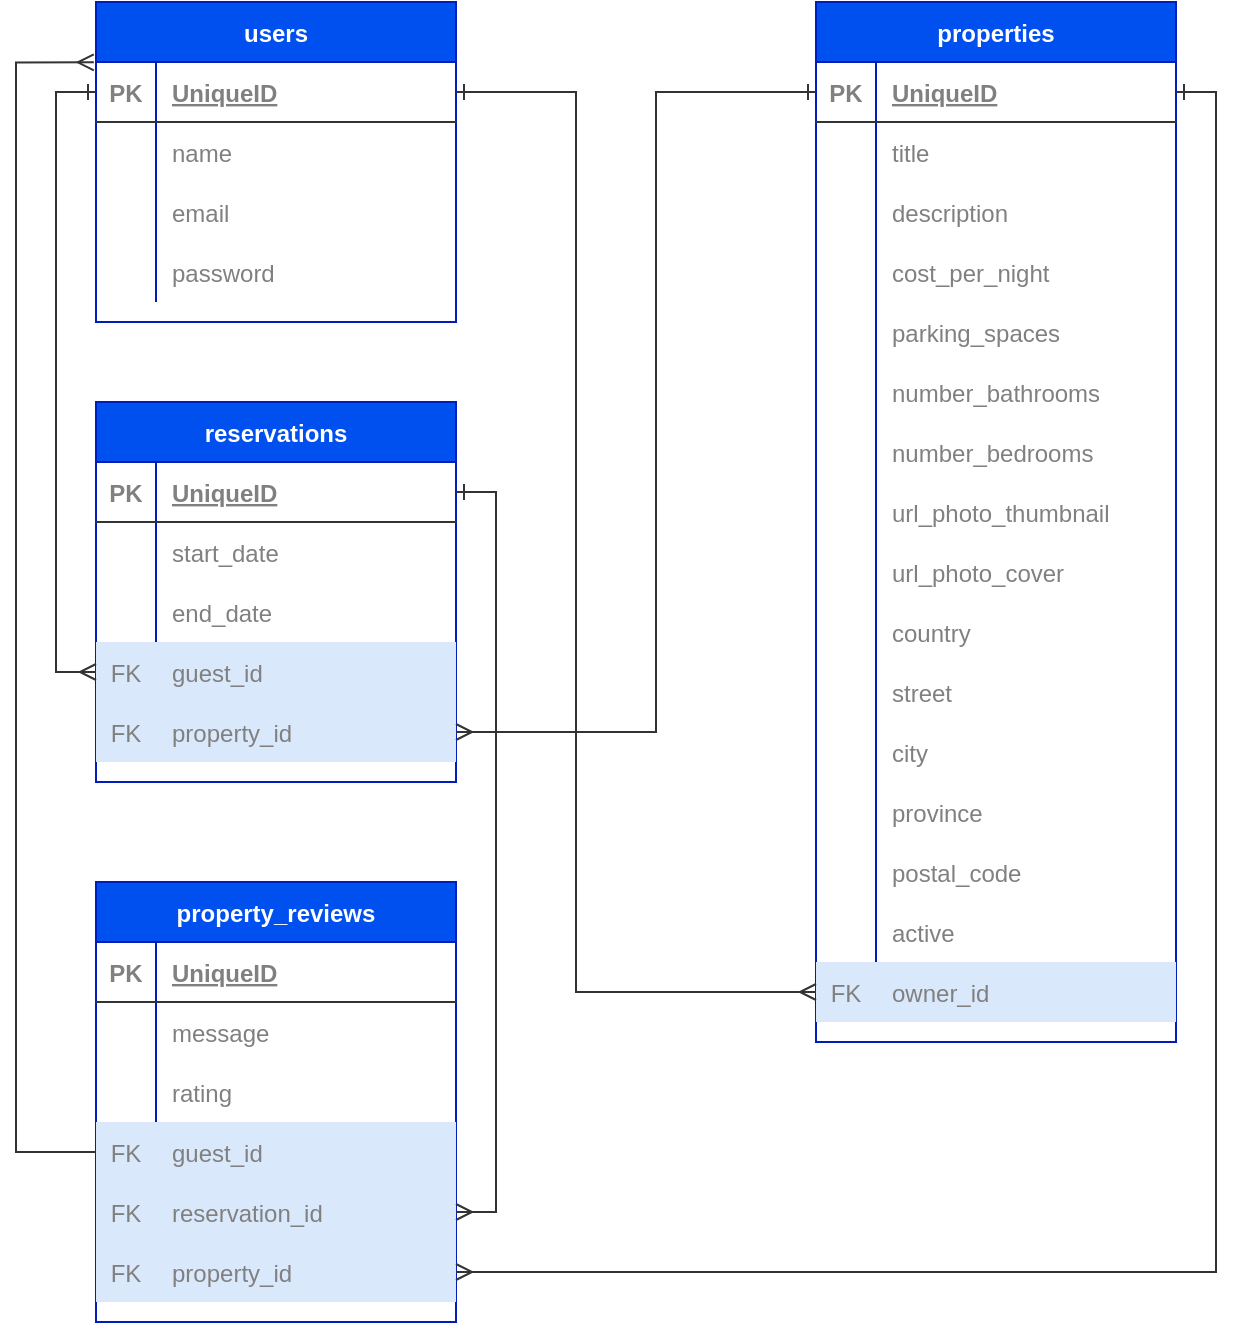 <mxfile>
    <diagram id="nbrQfm7dC-yfj2Xn2d0x" name="Page-1">
        <mxGraphModel dx="1195" dy="935" grid="1" gridSize="10" guides="1" tooltips="1" connect="1" arrows="1" fold="1" page="1" pageScale="1" pageWidth="1100" pageHeight="850" background="#ffffff" math="0" shadow="0">
            <root>
                <mxCell id="0"/>
                <mxCell id="1" parent="0"/>
                <mxCell id="oSxErFYRJr6aLVSzBhWf-1" value="users" style="shape=table;startSize=30;container=1;collapsible=1;childLayout=tableLayout;fixedRows=1;rowLines=0;fontStyle=1;align=center;resizeLast=1;fillColor=#0050ef;strokeColor=#001DBC;fontColor=#FFFFFF;" parent="1" vertex="1">
                    <mxGeometry x="80" y="40" width="180" height="160" as="geometry"/>
                </mxCell>
                <mxCell id="oSxErFYRJr6aLVSzBhWf-2" value="" style="shape=partialRectangle;collapsible=0;dropTarget=0;pointerEvents=0;fillColor=none;top=0;left=0;bottom=1;right=0;points=[[0,0.5],[1,0.5]];portConstraint=eastwest;strokeColor=#333333;fontColor=#808080;" parent="oSxErFYRJr6aLVSzBhWf-1" vertex="1">
                    <mxGeometry y="30" width="180" height="30" as="geometry"/>
                </mxCell>
                <mxCell id="oSxErFYRJr6aLVSzBhWf-3" value="PK" style="shape=partialRectangle;connectable=0;fillColor=none;top=0;left=0;bottom=0;right=0;fontStyle=1;overflow=hidden;strokeColor=#333333;fontColor=#808080;" parent="oSxErFYRJr6aLVSzBhWf-2" vertex="1">
                    <mxGeometry width="30" height="30" as="geometry">
                        <mxRectangle width="30" height="30" as="alternateBounds"/>
                    </mxGeometry>
                </mxCell>
                <mxCell id="oSxErFYRJr6aLVSzBhWf-4" value="UniqueID" style="shape=partialRectangle;connectable=0;fillColor=none;top=0;left=0;bottom=0;right=0;align=left;spacingLeft=6;fontStyle=5;overflow=hidden;strokeColor=#333333;fontColor=#808080;" parent="oSxErFYRJr6aLVSzBhWf-2" vertex="1">
                    <mxGeometry x="30" width="150" height="30" as="geometry">
                        <mxRectangle width="150" height="30" as="alternateBounds"/>
                    </mxGeometry>
                </mxCell>
                <mxCell id="oSxErFYRJr6aLVSzBhWf-5" value="" style="shape=partialRectangle;collapsible=0;dropTarget=0;pointerEvents=0;fillColor=none;top=0;left=0;bottom=0;right=0;points=[[0,0.5],[1,0.5]];portConstraint=eastwest;strokeColor=#333333;fontColor=#808080;" parent="oSxErFYRJr6aLVSzBhWf-1" vertex="1">
                    <mxGeometry y="60" width="180" height="30" as="geometry"/>
                </mxCell>
                <mxCell id="oSxErFYRJr6aLVSzBhWf-6" value="" style="shape=partialRectangle;connectable=0;fillColor=none;top=0;left=0;bottom=0;right=0;editable=1;overflow=hidden;strokeColor=#333333;fontColor=#808080;" parent="oSxErFYRJr6aLVSzBhWf-5" vertex="1">
                    <mxGeometry width="30" height="30" as="geometry">
                        <mxRectangle width="30" height="30" as="alternateBounds"/>
                    </mxGeometry>
                </mxCell>
                <mxCell id="oSxErFYRJr6aLVSzBhWf-7" value="name" style="shape=partialRectangle;connectable=0;fillColor=none;top=0;left=0;bottom=0;right=0;align=left;spacingLeft=6;overflow=hidden;strokeColor=#333333;fontColor=#808080;" parent="oSxErFYRJr6aLVSzBhWf-5" vertex="1">
                    <mxGeometry x="30" width="150" height="30" as="geometry">
                        <mxRectangle width="150" height="30" as="alternateBounds"/>
                    </mxGeometry>
                </mxCell>
                <mxCell id="oSxErFYRJr6aLVSzBhWf-8" value="" style="shape=partialRectangle;collapsible=0;dropTarget=0;pointerEvents=0;fillColor=none;top=0;left=0;bottom=0;right=0;points=[[0,0.5],[1,0.5]];portConstraint=eastwest;strokeColor=#333333;fontColor=#808080;" parent="oSxErFYRJr6aLVSzBhWf-1" vertex="1">
                    <mxGeometry y="90" width="180" height="30" as="geometry"/>
                </mxCell>
                <mxCell id="oSxErFYRJr6aLVSzBhWf-9" value="" style="shape=partialRectangle;connectable=0;fillColor=none;top=0;left=0;bottom=0;right=0;editable=1;overflow=hidden;strokeColor=#333333;fontColor=#808080;" parent="oSxErFYRJr6aLVSzBhWf-8" vertex="1">
                    <mxGeometry width="30" height="30" as="geometry">
                        <mxRectangle width="30" height="30" as="alternateBounds"/>
                    </mxGeometry>
                </mxCell>
                <mxCell id="oSxErFYRJr6aLVSzBhWf-10" value="email" style="shape=partialRectangle;connectable=0;fillColor=none;top=0;left=0;bottom=0;right=0;align=left;spacingLeft=6;overflow=hidden;strokeColor=#333333;fontColor=#808080;" parent="oSxErFYRJr6aLVSzBhWf-8" vertex="1">
                    <mxGeometry x="30" width="150" height="30" as="geometry">
                        <mxRectangle width="150" height="30" as="alternateBounds"/>
                    </mxGeometry>
                </mxCell>
                <mxCell id="oSxErFYRJr6aLVSzBhWf-11" value="" style="shape=partialRectangle;collapsible=0;dropTarget=0;pointerEvents=0;fillColor=none;top=0;left=0;bottom=0;right=0;points=[[0,0.5],[1,0.5]];portConstraint=eastwest;strokeColor=#333333;fontColor=#808080;" parent="oSxErFYRJr6aLVSzBhWf-1" vertex="1">
                    <mxGeometry y="120" width="180" height="30" as="geometry"/>
                </mxCell>
                <mxCell id="oSxErFYRJr6aLVSzBhWf-12" value="" style="shape=partialRectangle;connectable=0;fillColor=none;top=0;left=0;bottom=0;right=0;editable=1;overflow=hidden;strokeColor=#333333;fontColor=#808080;" parent="oSxErFYRJr6aLVSzBhWf-11" vertex="1">
                    <mxGeometry width="30" height="30" as="geometry">
                        <mxRectangle width="30" height="30" as="alternateBounds"/>
                    </mxGeometry>
                </mxCell>
                <mxCell id="oSxErFYRJr6aLVSzBhWf-13" value="password" style="shape=partialRectangle;connectable=0;fillColor=none;top=0;left=0;bottom=0;right=0;align=left;spacingLeft=6;overflow=hidden;strokeColor=#333333;fontColor=#808080;" parent="oSxErFYRJr6aLVSzBhWf-11" vertex="1">
                    <mxGeometry x="30" width="150" height="30" as="geometry">
                        <mxRectangle width="150" height="30" as="alternateBounds"/>
                    </mxGeometry>
                </mxCell>
                <mxCell id="oSxErFYRJr6aLVSzBhWf-14" value="properties" style="shape=table;startSize=30;container=1;collapsible=1;childLayout=tableLayout;fixedRows=1;rowLines=0;fontStyle=1;align=center;resizeLast=1;fillColor=#0050ef;strokeColor=#001DBC;fontColor=#FFFFFF;" parent="1" vertex="1">
                    <mxGeometry x="440" y="40" width="180" height="520" as="geometry"/>
                </mxCell>
                <mxCell id="oSxErFYRJr6aLVSzBhWf-15" value="" style="shape=partialRectangle;collapsible=0;dropTarget=0;pointerEvents=0;fillColor=none;top=0;left=0;bottom=1;right=0;points=[[0,0.5],[1,0.5]];portConstraint=eastwest;strokeColor=#333333;fontColor=#808080;" parent="oSxErFYRJr6aLVSzBhWf-14" vertex="1">
                    <mxGeometry y="30" width="180" height="30" as="geometry"/>
                </mxCell>
                <mxCell id="oSxErFYRJr6aLVSzBhWf-16" value="PK" style="shape=partialRectangle;connectable=0;fillColor=none;top=0;left=0;bottom=0;right=0;fontStyle=1;overflow=hidden;strokeColor=#333333;fontColor=#808080;" parent="oSxErFYRJr6aLVSzBhWf-15" vertex="1">
                    <mxGeometry width="30" height="30" as="geometry">
                        <mxRectangle width="30" height="30" as="alternateBounds"/>
                    </mxGeometry>
                </mxCell>
                <mxCell id="oSxErFYRJr6aLVSzBhWf-17" value="UniqueID" style="shape=partialRectangle;connectable=0;fillColor=none;top=0;left=0;bottom=0;right=0;align=left;spacingLeft=6;fontStyle=5;overflow=hidden;strokeColor=#333333;fontColor=#808080;" parent="oSxErFYRJr6aLVSzBhWf-15" vertex="1">
                    <mxGeometry x="30" width="150" height="30" as="geometry">
                        <mxRectangle width="150" height="30" as="alternateBounds"/>
                    </mxGeometry>
                </mxCell>
                <mxCell id="oSxErFYRJr6aLVSzBhWf-18" value="" style="shape=partialRectangle;collapsible=0;dropTarget=0;pointerEvents=0;fillColor=none;top=0;left=0;bottom=0;right=0;points=[[0,0.5],[1,0.5]];portConstraint=eastwest;strokeColor=#333333;fontColor=#808080;" parent="oSxErFYRJr6aLVSzBhWf-14" vertex="1">
                    <mxGeometry y="60" width="180" height="30" as="geometry"/>
                </mxCell>
                <mxCell id="oSxErFYRJr6aLVSzBhWf-19" value="" style="shape=partialRectangle;connectable=0;fillColor=none;top=0;left=0;bottom=0;right=0;editable=1;overflow=hidden;strokeColor=#333333;fontColor=#808080;" parent="oSxErFYRJr6aLVSzBhWf-18" vertex="1">
                    <mxGeometry width="30" height="30" as="geometry">
                        <mxRectangle width="30" height="30" as="alternateBounds"/>
                    </mxGeometry>
                </mxCell>
                <mxCell id="oSxErFYRJr6aLVSzBhWf-20" value="title" style="shape=partialRectangle;connectable=0;fillColor=none;top=0;left=0;bottom=0;right=0;align=left;spacingLeft=6;overflow=hidden;strokeColor=#333333;fontColor=#808080;" parent="oSxErFYRJr6aLVSzBhWf-18" vertex="1">
                    <mxGeometry x="30" width="150" height="30" as="geometry">
                        <mxRectangle width="150" height="30" as="alternateBounds"/>
                    </mxGeometry>
                </mxCell>
                <mxCell id="oSxErFYRJr6aLVSzBhWf-21" value="" style="shape=partialRectangle;collapsible=0;dropTarget=0;pointerEvents=0;fillColor=none;top=0;left=0;bottom=0;right=0;points=[[0,0.5],[1,0.5]];portConstraint=eastwest;strokeColor=#333333;fontColor=#808080;" parent="oSxErFYRJr6aLVSzBhWf-14" vertex="1">
                    <mxGeometry y="90" width="180" height="30" as="geometry"/>
                </mxCell>
                <mxCell id="oSxErFYRJr6aLVSzBhWf-22" value="" style="shape=partialRectangle;connectable=0;fillColor=none;top=0;left=0;bottom=0;right=0;editable=1;overflow=hidden;strokeColor=#333333;fontColor=#808080;" parent="oSxErFYRJr6aLVSzBhWf-21" vertex="1">
                    <mxGeometry width="30" height="30" as="geometry">
                        <mxRectangle width="30" height="30" as="alternateBounds"/>
                    </mxGeometry>
                </mxCell>
                <mxCell id="oSxErFYRJr6aLVSzBhWf-23" value="description" style="shape=partialRectangle;connectable=0;fillColor=none;top=0;left=0;bottom=0;right=0;align=left;spacingLeft=6;overflow=hidden;strokeColor=#333333;fontColor=#808080;" parent="oSxErFYRJr6aLVSzBhWf-21" vertex="1">
                    <mxGeometry x="30" width="150" height="30" as="geometry">
                        <mxRectangle width="150" height="30" as="alternateBounds"/>
                    </mxGeometry>
                </mxCell>
                <mxCell id="oSxErFYRJr6aLVSzBhWf-24" value="" style="shape=partialRectangle;collapsible=0;dropTarget=0;pointerEvents=0;fillColor=none;top=0;left=0;bottom=0;right=0;points=[[0,0.5],[1,0.5]];portConstraint=eastwest;strokeColor=#333333;fontColor=#808080;" parent="oSxErFYRJr6aLVSzBhWf-14" vertex="1">
                    <mxGeometry y="120" width="180" height="30" as="geometry"/>
                </mxCell>
                <mxCell id="oSxErFYRJr6aLVSzBhWf-25" value="" style="shape=partialRectangle;connectable=0;fillColor=none;top=0;left=0;bottom=0;right=0;editable=1;overflow=hidden;strokeColor=#333333;fontColor=#808080;" parent="oSxErFYRJr6aLVSzBhWf-24" vertex="1">
                    <mxGeometry width="30" height="30" as="geometry">
                        <mxRectangle width="30" height="30" as="alternateBounds"/>
                    </mxGeometry>
                </mxCell>
                <mxCell id="oSxErFYRJr6aLVSzBhWf-26" value="cost_per_night" style="shape=partialRectangle;connectable=0;fillColor=none;top=0;left=0;bottom=0;right=0;align=left;spacingLeft=6;overflow=hidden;strokeColor=#333333;fontColor=#808080;" parent="oSxErFYRJr6aLVSzBhWf-24" vertex="1">
                    <mxGeometry x="30" width="150" height="30" as="geometry">
                        <mxRectangle width="150" height="30" as="alternateBounds"/>
                    </mxGeometry>
                </mxCell>
                <mxCell id="oSxErFYRJr6aLVSzBhWf-60" style="shape=partialRectangle;collapsible=0;dropTarget=0;pointerEvents=0;fillColor=none;top=0;left=0;bottom=0;right=0;points=[[0,0.5],[1,0.5]];portConstraint=eastwest;strokeColor=#333333;fontColor=#808080;" parent="oSxErFYRJr6aLVSzBhWf-14" vertex="1">
                    <mxGeometry y="150" width="180" height="30" as="geometry"/>
                </mxCell>
                <mxCell id="oSxErFYRJr6aLVSzBhWf-61" style="shape=partialRectangle;connectable=0;fillColor=none;top=0;left=0;bottom=0;right=0;editable=1;overflow=hidden;strokeColor=#333333;fontColor=#808080;" parent="oSxErFYRJr6aLVSzBhWf-60" vertex="1">
                    <mxGeometry width="30" height="30" as="geometry">
                        <mxRectangle width="30" height="30" as="alternateBounds"/>
                    </mxGeometry>
                </mxCell>
                <mxCell id="oSxErFYRJr6aLVSzBhWf-62" value="parking_spaces" style="shape=partialRectangle;connectable=0;fillColor=none;top=0;left=0;bottom=0;right=0;align=left;spacingLeft=6;overflow=hidden;strokeColor=#333333;fontColor=#808080;" parent="oSxErFYRJr6aLVSzBhWf-60" vertex="1">
                    <mxGeometry x="30" width="150" height="30" as="geometry">
                        <mxRectangle width="150" height="30" as="alternateBounds"/>
                    </mxGeometry>
                </mxCell>
                <mxCell id="oSxErFYRJr6aLVSzBhWf-57" style="shape=partialRectangle;collapsible=0;dropTarget=0;pointerEvents=0;fillColor=none;top=0;left=0;bottom=0;right=0;points=[[0,0.5],[1,0.5]];portConstraint=eastwest;strokeColor=#333333;fontColor=#808080;" parent="oSxErFYRJr6aLVSzBhWf-14" vertex="1">
                    <mxGeometry y="180" width="180" height="30" as="geometry"/>
                </mxCell>
                <mxCell id="oSxErFYRJr6aLVSzBhWf-58" style="shape=partialRectangle;connectable=0;fillColor=none;top=0;left=0;bottom=0;right=0;editable=1;overflow=hidden;strokeColor=#333333;fontColor=#808080;" parent="oSxErFYRJr6aLVSzBhWf-57" vertex="1">
                    <mxGeometry width="30" height="30" as="geometry">
                        <mxRectangle width="30" height="30" as="alternateBounds"/>
                    </mxGeometry>
                </mxCell>
                <mxCell id="oSxErFYRJr6aLVSzBhWf-59" value="number_bathrooms" style="shape=partialRectangle;connectable=0;fillColor=none;top=0;left=0;bottom=0;right=0;align=left;spacingLeft=6;overflow=hidden;strokeColor=#333333;fontColor=#808080;" parent="oSxErFYRJr6aLVSzBhWf-57" vertex="1">
                    <mxGeometry x="30" width="150" height="30" as="geometry">
                        <mxRectangle width="150" height="30" as="alternateBounds"/>
                    </mxGeometry>
                </mxCell>
                <mxCell id="oSxErFYRJr6aLVSzBhWf-66" style="shape=partialRectangle;collapsible=0;dropTarget=0;pointerEvents=0;fillColor=none;top=0;left=0;bottom=0;right=0;points=[[0,0.5],[1,0.5]];portConstraint=eastwest;strokeColor=#333333;fontColor=#808080;" parent="oSxErFYRJr6aLVSzBhWf-14" vertex="1">
                    <mxGeometry y="210" width="180" height="30" as="geometry"/>
                </mxCell>
                <mxCell id="oSxErFYRJr6aLVSzBhWf-67" style="shape=partialRectangle;connectable=0;fillColor=none;top=0;left=0;bottom=0;right=0;editable=1;overflow=hidden;strokeColor=#333333;fontColor=#808080;" parent="oSxErFYRJr6aLVSzBhWf-66" vertex="1">
                    <mxGeometry width="30" height="30" as="geometry">
                        <mxRectangle width="30" height="30" as="alternateBounds"/>
                    </mxGeometry>
                </mxCell>
                <mxCell id="oSxErFYRJr6aLVSzBhWf-68" value="number_bedrooms" style="shape=partialRectangle;connectable=0;fillColor=none;top=0;left=0;bottom=0;right=0;align=left;spacingLeft=6;overflow=hidden;strokeColor=#333333;fontColor=#808080;" parent="oSxErFYRJr6aLVSzBhWf-66" vertex="1">
                    <mxGeometry x="30" width="150" height="30" as="geometry">
                        <mxRectangle width="150" height="30" as="alternateBounds"/>
                    </mxGeometry>
                </mxCell>
                <mxCell id="oSxErFYRJr6aLVSzBhWf-72" style="shape=partialRectangle;collapsible=0;dropTarget=0;pointerEvents=0;fillColor=none;top=0;left=0;bottom=0;right=0;points=[[0,0.5],[1,0.5]];portConstraint=eastwest;strokeColor=#333333;fontColor=#808080;" parent="oSxErFYRJr6aLVSzBhWf-14" vertex="1">
                    <mxGeometry y="240" width="180" height="30" as="geometry"/>
                </mxCell>
                <mxCell id="oSxErFYRJr6aLVSzBhWf-73" style="shape=partialRectangle;connectable=0;fillColor=none;top=0;left=0;bottom=0;right=0;editable=1;overflow=hidden;strokeColor=#333333;fontColor=#808080;" parent="oSxErFYRJr6aLVSzBhWf-72" vertex="1">
                    <mxGeometry width="30" height="30" as="geometry">
                        <mxRectangle width="30" height="30" as="alternateBounds"/>
                    </mxGeometry>
                </mxCell>
                <mxCell id="oSxErFYRJr6aLVSzBhWf-74" value="url_photo_thumbnail" style="shape=partialRectangle;connectable=0;fillColor=none;top=0;left=0;bottom=0;right=0;align=left;spacingLeft=6;overflow=hidden;strokeColor=#333333;fontColor=#808080;" parent="oSxErFYRJr6aLVSzBhWf-72" vertex="1">
                    <mxGeometry x="30" width="150" height="30" as="geometry">
                        <mxRectangle width="150" height="30" as="alternateBounds"/>
                    </mxGeometry>
                </mxCell>
                <mxCell id="oSxErFYRJr6aLVSzBhWf-75" style="shape=partialRectangle;collapsible=0;dropTarget=0;pointerEvents=0;fillColor=none;top=0;left=0;bottom=0;right=0;points=[[0,0.5],[1,0.5]];portConstraint=eastwest;strokeColor=#333333;fontColor=#808080;" parent="oSxErFYRJr6aLVSzBhWf-14" vertex="1">
                    <mxGeometry y="270" width="180" height="30" as="geometry"/>
                </mxCell>
                <mxCell id="oSxErFYRJr6aLVSzBhWf-76" style="shape=partialRectangle;connectable=0;fillColor=none;top=0;left=0;bottom=0;right=0;editable=1;overflow=hidden;strokeColor=#333333;fontColor=#808080;" parent="oSxErFYRJr6aLVSzBhWf-75" vertex="1">
                    <mxGeometry width="30" height="30" as="geometry">
                        <mxRectangle width="30" height="30" as="alternateBounds"/>
                    </mxGeometry>
                </mxCell>
                <mxCell id="oSxErFYRJr6aLVSzBhWf-77" value="url_photo_cover" style="shape=partialRectangle;connectable=0;fillColor=none;top=0;left=0;bottom=0;right=0;align=left;spacingLeft=6;overflow=hidden;strokeColor=#333333;fontColor=#808080;" parent="oSxErFYRJr6aLVSzBhWf-75" vertex="1">
                    <mxGeometry x="30" width="150" height="30" as="geometry">
                        <mxRectangle width="150" height="30" as="alternateBounds"/>
                    </mxGeometry>
                </mxCell>
                <mxCell id="oSxErFYRJr6aLVSzBhWf-96" style="shape=partialRectangle;collapsible=0;dropTarget=0;pointerEvents=0;fillColor=none;top=0;left=0;bottom=0;right=0;points=[[0,0.5],[1,0.5]];portConstraint=eastwest;strokeColor=#333333;fontColor=#808080;" parent="oSxErFYRJr6aLVSzBhWf-14" vertex="1">
                    <mxGeometry y="300" width="180" height="30" as="geometry"/>
                </mxCell>
                <mxCell id="oSxErFYRJr6aLVSzBhWf-97" style="shape=partialRectangle;connectable=0;fillColor=none;top=0;left=0;bottom=0;right=0;editable=1;overflow=hidden;strokeColor=#333333;fontColor=#808080;" parent="oSxErFYRJr6aLVSzBhWf-96" vertex="1">
                    <mxGeometry width="30" height="30" as="geometry">
                        <mxRectangle width="30" height="30" as="alternateBounds"/>
                    </mxGeometry>
                </mxCell>
                <mxCell id="oSxErFYRJr6aLVSzBhWf-98" value="country" style="shape=partialRectangle;connectable=0;fillColor=none;top=0;left=0;bottom=0;right=0;align=left;spacingLeft=6;overflow=hidden;strokeColor=#333333;fontColor=#808080;" parent="oSxErFYRJr6aLVSzBhWf-96" vertex="1">
                    <mxGeometry x="30" width="150" height="30" as="geometry">
                        <mxRectangle width="150" height="30" as="alternateBounds"/>
                    </mxGeometry>
                </mxCell>
                <mxCell id="oSxErFYRJr6aLVSzBhWf-93" style="shape=partialRectangle;collapsible=0;dropTarget=0;pointerEvents=0;fillColor=none;top=0;left=0;bottom=0;right=0;points=[[0,0.5],[1,0.5]];portConstraint=eastwest;strokeColor=#333333;fontColor=#808080;" parent="oSxErFYRJr6aLVSzBhWf-14" vertex="1">
                    <mxGeometry y="330" width="180" height="30" as="geometry"/>
                </mxCell>
                <mxCell id="oSxErFYRJr6aLVSzBhWf-94" style="shape=partialRectangle;connectable=0;fillColor=none;top=0;left=0;bottom=0;right=0;editable=1;overflow=hidden;strokeColor=#333333;fontColor=#808080;" parent="oSxErFYRJr6aLVSzBhWf-93" vertex="1">
                    <mxGeometry width="30" height="30" as="geometry">
                        <mxRectangle width="30" height="30" as="alternateBounds"/>
                    </mxGeometry>
                </mxCell>
                <mxCell id="oSxErFYRJr6aLVSzBhWf-95" value="street" style="shape=partialRectangle;connectable=0;fillColor=none;top=0;left=0;bottom=0;right=0;align=left;spacingLeft=6;overflow=hidden;strokeColor=#333333;fontColor=#808080;" parent="oSxErFYRJr6aLVSzBhWf-93" vertex="1">
                    <mxGeometry x="30" width="150" height="30" as="geometry">
                        <mxRectangle width="150" height="30" as="alternateBounds"/>
                    </mxGeometry>
                </mxCell>
                <mxCell id="oSxErFYRJr6aLVSzBhWf-90" style="shape=partialRectangle;collapsible=0;dropTarget=0;pointerEvents=0;fillColor=none;top=0;left=0;bottom=0;right=0;points=[[0,0.5],[1,0.5]];portConstraint=eastwest;strokeColor=#333333;fontColor=#808080;" parent="oSxErFYRJr6aLVSzBhWf-14" vertex="1">
                    <mxGeometry y="360" width="180" height="30" as="geometry"/>
                </mxCell>
                <mxCell id="oSxErFYRJr6aLVSzBhWf-91" style="shape=partialRectangle;connectable=0;fillColor=none;top=0;left=0;bottom=0;right=0;editable=1;overflow=hidden;strokeColor=#333333;fontColor=#808080;" parent="oSxErFYRJr6aLVSzBhWf-90" vertex="1">
                    <mxGeometry width="30" height="30" as="geometry">
                        <mxRectangle width="30" height="30" as="alternateBounds"/>
                    </mxGeometry>
                </mxCell>
                <mxCell id="oSxErFYRJr6aLVSzBhWf-92" value="city" style="shape=partialRectangle;connectable=0;fillColor=none;top=0;left=0;bottom=0;right=0;align=left;spacingLeft=6;overflow=hidden;strokeColor=#333333;fontColor=#808080;" parent="oSxErFYRJr6aLVSzBhWf-90" vertex="1">
                    <mxGeometry x="30" width="150" height="30" as="geometry">
                        <mxRectangle width="150" height="30" as="alternateBounds"/>
                    </mxGeometry>
                </mxCell>
                <mxCell id="oSxErFYRJr6aLVSzBhWf-112" style="shape=partialRectangle;collapsible=0;dropTarget=0;pointerEvents=0;fillColor=none;top=0;left=0;bottom=0;right=0;points=[[0,0.5],[1,0.5]];portConstraint=eastwest;strokeColor=#333333;fontColor=#808080;" parent="oSxErFYRJr6aLVSzBhWf-14" vertex="1">
                    <mxGeometry y="390" width="180" height="30" as="geometry"/>
                </mxCell>
                <mxCell id="oSxErFYRJr6aLVSzBhWf-113" style="shape=partialRectangle;connectable=0;fillColor=none;top=0;left=0;bottom=0;right=0;editable=1;overflow=hidden;strokeColor=#333333;fontColor=#808080;" parent="oSxErFYRJr6aLVSzBhWf-112" vertex="1">
                    <mxGeometry width="30" height="30" as="geometry">
                        <mxRectangle width="30" height="30" as="alternateBounds"/>
                    </mxGeometry>
                </mxCell>
                <mxCell id="oSxErFYRJr6aLVSzBhWf-114" value="province" style="shape=partialRectangle;connectable=0;fillColor=none;top=0;left=0;bottom=0;right=0;align=left;spacingLeft=6;overflow=hidden;strokeColor=#333333;fontColor=#808080;" parent="oSxErFYRJr6aLVSzBhWf-112" vertex="1">
                    <mxGeometry x="30" width="150" height="30" as="geometry">
                        <mxRectangle width="150" height="30" as="alternateBounds"/>
                    </mxGeometry>
                </mxCell>
                <mxCell id="oSxErFYRJr6aLVSzBhWf-87" style="shape=partialRectangle;collapsible=0;dropTarget=0;pointerEvents=0;fillColor=none;top=0;left=0;bottom=0;right=0;points=[[0,0.5],[1,0.5]];portConstraint=eastwest;strokeColor=#333333;fontColor=#808080;" parent="oSxErFYRJr6aLVSzBhWf-14" vertex="1">
                    <mxGeometry y="420" width="180" height="30" as="geometry"/>
                </mxCell>
                <mxCell id="oSxErFYRJr6aLVSzBhWf-88" style="shape=partialRectangle;connectable=0;fillColor=none;top=0;left=0;bottom=0;right=0;editable=1;overflow=hidden;strokeColor=#333333;fontColor=#808080;" parent="oSxErFYRJr6aLVSzBhWf-87" vertex="1">
                    <mxGeometry width="30" height="30" as="geometry">
                        <mxRectangle width="30" height="30" as="alternateBounds"/>
                    </mxGeometry>
                </mxCell>
                <mxCell id="oSxErFYRJr6aLVSzBhWf-89" value="postal_code" style="shape=partialRectangle;connectable=0;fillColor=none;top=0;left=0;bottom=0;right=0;align=left;spacingLeft=6;overflow=hidden;strokeColor=#333333;fontColor=#808080;" parent="oSxErFYRJr6aLVSzBhWf-87" vertex="1">
                    <mxGeometry x="30" width="150" height="30" as="geometry">
                        <mxRectangle width="150" height="30" as="alternateBounds"/>
                    </mxGeometry>
                </mxCell>
                <mxCell id="oSxErFYRJr6aLVSzBhWf-84" style="shape=partialRectangle;collapsible=0;dropTarget=0;pointerEvents=0;fillColor=none;top=0;left=0;bottom=0;right=0;points=[[0,0.5],[1,0.5]];portConstraint=eastwest;strokeColor=#333333;fontColor=#808080;" parent="oSxErFYRJr6aLVSzBhWf-14" vertex="1">
                    <mxGeometry y="450" width="180" height="30" as="geometry"/>
                </mxCell>
                <mxCell id="oSxErFYRJr6aLVSzBhWf-85" style="shape=partialRectangle;connectable=0;fillColor=none;top=0;left=0;bottom=0;right=0;editable=1;overflow=hidden;strokeColor=#333333;fontColor=#808080;" parent="oSxErFYRJr6aLVSzBhWf-84" vertex="1">
                    <mxGeometry width="30" height="30" as="geometry">
                        <mxRectangle width="30" height="30" as="alternateBounds"/>
                    </mxGeometry>
                </mxCell>
                <mxCell id="oSxErFYRJr6aLVSzBhWf-86" value="active" style="shape=partialRectangle;connectable=0;fillColor=none;top=0;left=0;bottom=0;right=0;align=left;spacingLeft=6;overflow=hidden;strokeColor=#333333;fontColor=#808080;" parent="oSxErFYRJr6aLVSzBhWf-84" vertex="1">
                    <mxGeometry x="30" width="150" height="30" as="geometry">
                        <mxRectangle width="150" height="30" as="alternateBounds"/>
                    </mxGeometry>
                </mxCell>
                <mxCell id="oSxErFYRJr6aLVSzBhWf-81" style="shape=partialRectangle;collapsible=0;dropTarget=0;pointerEvents=0;fillColor=#dae8fc;top=0;left=0;bottom=0;right=0;points=[[0,0.5],[1,0.5]];portConstraint=eastwest;strokeColor=#6c8ebf;" parent="oSxErFYRJr6aLVSzBhWf-14" vertex="1">
                    <mxGeometry y="480" width="180" height="30" as="geometry"/>
                </mxCell>
                <mxCell id="oSxErFYRJr6aLVSzBhWf-82" value="FK" style="shape=partialRectangle;connectable=0;fillColor=none;top=0;left=0;bottom=0;right=0;editable=1;overflow=hidden;strokeColor=#333333;fontColor=#808080;" parent="oSxErFYRJr6aLVSzBhWf-81" vertex="1">
                    <mxGeometry width="30" height="30" as="geometry">
                        <mxRectangle width="30" height="30" as="alternateBounds"/>
                    </mxGeometry>
                </mxCell>
                <mxCell id="oSxErFYRJr6aLVSzBhWf-83" value="owner_id" style="shape=partialRectangle;connectable=0;fillColor=none;top=0;left=0;bottom=0;right=0;align=left;spacingLeft=6;overflow=hidden;strokeColor=#333333;fontColor=#808080;" parent="oSxErFYRJr6aLVSzBhWf-81" vertex="1">
                    <mxGeometry x="30" width="150" height="30" as="geometry">
                        <mxRectangle width="150" height="30" as="alternateBounds"/>
                    </mxGeometry>
                </mxCell>
                <mxCell id="oSxErFYRJr6aLVSzBhWf-27" value="reservations" style="shape=table;startSize=30;container=1;collapsible=1;childLayout=tableLayout;fixedRows=1;rowLines=0;fontStyle=1;align=center;resizeLast=1;fillColor=#0050ef;strokeColor=#001DBC;fontColor=#FFFFFF;" parent="1" vertex="1">
                    <mxGeometry x="80" y="240" width="180" height="190" as="geometry"/>
                </mxCell>
                <mxCell id="oSxErFYRJr6aLVSzBhWf-28" value="" style="shape=partialRectangle;collapsible=0;dropTarget=0;pointerEvents=0;fillColor=none;top=0;left=0;bottom=1;right=0;points=[[0,0.5],[1,0.5]];portConstraint=eastwest;strokeColor=#333333;fontColor=#808080;" parent="oSxErFYRJr6aLVSzBhWf-27" vertex="1">
                    <mxGeometry y="30" width="180" height="30" as="geometry"/>
                </mxCell>
                <mxCell id="oSxErFYRJr6aLVSzBhWf-29" value="PK" style="shape=partialRectangle;connectable=0;fillColor=none;top=0;left=0;bottom=0;right=0;fontStyle=1;overflow=hidden;strokeColor=#333333;fontColor=#808080;" parent="oSxErFYRJr6aLVSzBhWf-28" vertex="1">
                    <mxGeometry width="30" height="30" as="geometry">
                        <mxRectangle width="30" height="30" as="alternateBounds"/>
                    </mxGeometry>
                </mxCell>
                <mxCell id="oSxErFYRJr6aLVSzBhWf-30" value="UniqueID" style="shape=partialRectangle;connectable=0;fillColor=none;top=0;left=0;bottom=0;right=0;align=left;spacingLeft=6;fontStyle=5;overflow=hidden;strokeColor=#333333;fontColor=#808080;" parent="oSxErFYRJr6aLVSzBhWf-28" vertex="1">
                    <mxGeometry x="30" width="150" height="30" as="geometry">
                        <mxRectangle width="150" height="30" as="alternateBounds"/>
                    </mxGeometry>
                </mxCell>
                <mxCell id="oSxErFYRJr6aLVSzBhWf-31" value="" style="shape=partialRectangle;collapsible=0;dropTarget=0;pointerEvents=0;fillColor=none;top=0;left=0;bottom=0;right=0;points=[[0,0.5],[1,0.5]];portConstraint=eastwest;strokeColor=#333333;fontColor=#808080;" parent="oSxErFYRJr6aLVSzBhWf-27" vertex="1">
                    <mxGeometry y="60" width="180" height="30" as="geometry"/>
                </mxCell>
                <mxCell id="oSxErFYRJr6aLVSzBhWf-32" value="" style="shape=partialRectangle;connectable=0;fillColor=none;top=0;left=0;bottom=0;right=0;editable=1;overflow=hidden;strokeColor=#333333;fontColor=#808080;" parent="oSxErFYRJr6aLVSzBhWf-31" vertex="1">
                    <mxGeometry width="30" height="30" as="geometry">
                        <mxRectangle width="30" height="30" as="alternateBounds"/>
                    </mxGeometry>
                </mxCell>
                <mxCell id="oSxErFYRJr6aLVSzBhWf-33" value="start_date" style="shape=partialRectangle;connectable=0;fillColor=none;top=0;left=0;bottom=0;right=0;align=left;spacingLeft=6;overflow=hidden;strokeColor=#333333;fontColor=#808080;" parent="oSxErFYRJr6aLVSzBhWf-31" vertex="1">
                    <mxGeometry x="30" width="150" height="30" as="geometry">
                        <mxRectangle width="150" height="30" as="alternateBounds"/>
                    </mxGeometry>
                </mxCell>
                <mxCell id="oSxErFYRJr6aLVSzBhWf-34" value="" style="shape=partialRectangle;collapsible=0;dropTarget=0;pointerEvents=0;fillColor=none;top=0;left=0;bottom=0;right=0;points=[[0,0.5],[1,0.5]];portConstraint=eastwest;strokeColor=#333333;fontColor=#808080;" parent="oSxErFYRJr6aLVSzBhWf-27" vertex="1">
                    <mxGeometry y="90" width="180" height="30" as="geometry"/>
                </mxCell>
                <mxCell id="oSxErFYRJr6aLVSzBhWf-35" value="" style="shape=partialRectangle;connectable=0;fillColor=none;top=0;left=0;bottom=0;right=0;editable=1;overflow=hidden;strokeColor=#333333;fontColor=#808080;" parent="oSxErFYRJr6aLVSzBhWf-34" vertex="1">
                    <mxGeometry width="30" height="30" as="geometry">
                        <mxRectangle width="30" height="30" as="alternateBounds"/>
                    </mxGeometry>
                </mxCell>
                <mxCell id="oSxErFYRJr6aLVSzBhWf-36" value="end_date" style="shape=partialRectangle;connectable=0;fillColor=none;top=0;left=0;bottom=0;right=0;align=left;spacingLeft=6;overflow=hidden;strokeColor=#333333;fontColor=#808080;" parent="oSxErFYRJr6aLVSzBhWf-34" vertex="1">
                    <mxGeometry x="30" width="150" height="30" as="geometry">
                        <mxRectangle width="150" height="30" as="alternateBounds"/>
                    </mxGeometry>
                </mxCell>
                <mxCell id="oSxErFYRJr6aLVSzBhWf-37" value="" style="shape=partialRectangle;collapsible=0;dropTarget=0;pointerEvents=0;fillColor=#dae8fc;top=0;left=0;bottom=0;right=0;points=[[0,0.5],[1,0.5]];portConstraint=eastwest;strokeColor=#6c8ebf;" parent="oSxErFYRJr6aLVSzBhWf-27" vertex="1">
                    <mxGeometry y="120" width="180" height="30" as="geometry"/>
                </mxCell>
                <mxCell id="oSxErFYRJr6aLVSzBhWf-38" value="FK" style="shape=partialRectangle;connectable=0;fillColor=none;top=0;left=0;bottom=0;right=0;editable=1;overflow=hidden;strokeColor=#333333;fontColor=#808080;" parent="oSxErFYRJr6aLVSzBhWf-37" vertex="1">
                    <mxGeometry width="30" height="30" as="geometry">
                        <mxRectangle width="30" height="30" as="alternateBounds"/>
                    </mxGeometry>
                </mxCell>
                <mxCell id="oSxErFYRJr6aLVSzBhWf-39" value="guest_id" style="shape=partialRectangle;connectable=0;fillColor=none;top=0;left=0;bottom=0;right=0;align=left;spacingLeft=6;overflow=hidden;strokeColor=#333333;fontColor=#808080;" parent="oSxErFYRJr6aLVSzBhWf-37" vertex="1">
                    <mxGeometry x="30" width="150" height="30" as="geometry">
                        <mxRectangle width="150" height="30" as="alternateBounds"/>
                    </mxGeometry>
                </mxCell>
                <mxCell id="oSxErFYRJr6aLVSzBhWf-99" style="shape=partialRectangle;collapsible=0;dropTarget=0;pointerEvents=0;fillColor=#dae8fc;top=0;left=0;bottom=0;right=0;points=[[0,0.5],[1,0.5]];portConstraint=eastwest;strokeColor=#6c8ebf;" parent="oSxErFYRJr6aLVSzBhWf-27" vertex="1">
                    <mxGeometry y="150" width="180" height="30" as="geometry"/>
                </mxCell>
                <mxCell id="oSxErFYRJr6aLVSzBhWf-100" value="FK" style="shape=partialRectangle;connectable=0;fillColor=none;top=0;left=0;bottom=0;right=0;editable=1;overflow=hidden;strokeColor=#333333;fontColor=#808080;" parent="oSxErFYRJr6aLVSzBhWf-99" vertex="1">
                    <mxGeometry width="30" height="30" as="geometry">
                        <mxRectangle width="30" height="30" as="alternateBounds"/>
                    </mxGeometry>
                </mxCell>
                <mxCell id="oSxErFYRJr6aLVSzBhWf-101" value="property_id" style="shape=partialRectangle;connectable=0;fillColor=none;top=0;left=0;bottom=0;right=0;align=left;spacingLeft=6;overflow=hidden;strokeColor=#333333;fontColor=#808080;" parent="oSxErFYRJr6aLVSzBhWf-99" vertex="1">
                    <mxGeometry x="30" width="150" height="30" as="geometry">
                        <mxRectangle width="150" height="30" as="alternateBounds"/>
                    </mxGeometry>
                </mxCell>
                <mxCell id="oSxErFYRJr6aLVSzBhWf-40" value="property_reviews" style="shape=table;startSize=30;container=1;collapsible=1;childLayout=tableLayout;fixedRows=1;rowLines=0;fontStyle=1;align=center;resizeLast=1;fillColor=#0050ef;strokeColor=#001DBC;fontColor=#FFFFFF;" parent="1" vertex="1">
                    <mxGeometry x="80" y="480" width="180" height="220" as="geometry"/>
                </mxCell>
                <mxCell id="oSxErFYRJr6aLVSzBhWf-41" value="" style="shape=partialRectangle;collapsible=0;dropTarget=0;pointerEvents=0;fillColor=none;top=0;left=0;bottom=1;right=0;points=[[0,0.5],[1,0.5]];portConstraint=eastwest;strokeColor=#333333;fontColor=#808080;" parent="oSxErFYRJr6aLVSzBhWf-40" vertex="1">
                    <mxGeometry y="30" width="180" height="30" as="geometry"/>
                </mxCell>
                <mxCell id="oSxErFYRJr6aLVSzBhWf-42" value="PK" style="shape=partialRectangle;connectable=0;fillColor=none;top=0;left=0;bottom=0;right=0;fontStyle=1;overflow=hidden;strokeColor=#333333;fontColor=#808080;" parent="oSxErFYRJr6aLVSzBhWf-41" vertex="1">
                    <mxGeometry width="30" height="30" as="geometry">
                        <mxRectangle width="30" height="30" as="alternateBounds"/>
                    </mxGeometry>
                </mxCell>
                <mxCell id="oSxErFYRJr6aLVSzBhWf-43" value="UniqueID" style="shape=partialRectangle;connectable=0;fillColor=none;top=0;left=0;bottom=0;right=0;align=left;spacingLeft=6;fontStyle=5;overflow=hidden;strokeColor=#333333;fontColor=#808080;" parent="oSxErFYRJr6aLVSzBhWf-41" vertex="1">
                    <mxGeometry x="30" width="150" height="30" as="geometry">
                        <mxRectangle width="150" height="30" as="alternateBounds"/>
                    </mxGeometry>
                </mxCell>
                <mxCell id="oSxErFYRJr6aLVSzBhWf-44" value="" style="shape=partialRectangle;collapsible=0;dropTarget=0;pointerEvents=0;fillColor=none;top=0;left=0;bottom=0;right=0;points=[[0,0.5],[1,0.5]];portConstraint=eastwest;strokeColor=#333333;fontColor=#808080;" parent="oSxErFYRJr6aLVSzBhWf-40" vertex="1">
                    <mxGeometry y="60" width="180" height="30" as="geometry"/>
                </mxCell>
                <mxCell id="oSxErFYRJr6aLVSzBhWf-45" value="" style="shape=partialRectangle;connectable=0;fillColor=none;top=0;left=0;bottom=0;right=0;editable=1;overflow=hidden;strokeColor=#333333;fontColor=#808080;" parent="oSxErFYRJr6aLVSzBhWf-44" vertex="1">
                    <mxGeometry width="30" height="30" as="geometry">
                        <mxRectangle width="30" height="30" as="alternateBounds"/>
                    </mxGeometry>
                </mxCell>
                <mxCell id="oSxErFYRJr6aLVSzBhWf-46" value="message" style="shape=partialRectangle;connectable=0;fillColor=none;top=0;left=0;bottom=0;right=0;align=left;spacingLeft=6;overflow=hidden;strokeColor=#333333;fontColor=#808080;" parent="oSxErFYRJr6aLVSzBhWf-44" vertex="1">
                    <mxGeometry x="30" width="150" height="30" as="geometry">
                        <mxRectangle width="150" height="30" as="alternateBounds"/>
                    </mxGeometry>
                </mxCell>
                <mxCell id="oSxErFYRJr6aLVSzBhWf-47" value="" style="shape=partialRectangle;collapsible=0;dropTarget=0;pointerEvents=0;fillColor=none;top=0;left=0;bottom=0;right=0;points=[[0,0.5],[1,0.5]];portConstraint=eastwest;strokeColor=#333333;fontColor=#808080;" parent="oSxErFYRJr6aLVSzBhWf-40" vertex="1">
                    <mxGeometry y="90" width="180" height="30" as="geometry"/>
                </mxCell>
                <mxCell id="oSxErFYRJr6aLVSzBhWf-48" value="" style="shape=partialRectangle;connectable=0;fillColor=none;top=0;left=0;bottom=0;right=0;editable=1;overflow=hidden;strokeColor=#333333;fontColor=#808080;" parent="oSxErFYRJr6aLVSzBhWf-47" vertex="1">
                    <mxGeometry width="30" height="30" as="geometry">
                        <mxRectangle width="30" height="30" as="alternateBounds"/>
                    </mxGeometry>
                </mxCell>
                <mxCell id="oSxErFYRJr6aLVSzBhWf-49" value="rating" style="shape=partialRectangle;connectable=0;fillColor=none;top=0;left=0;bottom=0;right=0;align=left;spacingLeft=6;overflow=hidden;strokeColor=#333333;fontColor=#808080;" parent="oSxErFYRJr6aLVSzBhWf-47" vertex="1">
                    <mxGeometry x="30" width="150" height="30" as="geometry">
                        <mxRectangle width="150" height="30" as="alternateBounds"/>
                    </mxGeometry>
                </mxCell>
                <mxCell id="oSxErFYRJr6aLVSzBhWf-50" value="" style="shape=partialRectangle;collapsible=0;dropTarget=0;pointerEvents=0;fillColor=#dae8fc;top=0;left=0;bottom=0;right=0;points=[[0,0.5],[1,0.5]];portConstraint=eastwest;strokeColor=#6c8ebf;" parent="oSxErFYRJr6aLVSzBhWf-40" vertex="1">
                    <mxGeometry y="120" width="180" height="30" as="geometry"/>
                </mxCell>
                <mxCell id="oSxErFYRJr6aLVSzBhWf-51" value="FK" style="shape=partialRectangle;connectable=0;fillColor=none;top=0;left=0;bottom=0;right=0;editable=1;overflow=hidden;strokeColor=#333333;fontColor=#808080;" parent="oSxErFYRJr6aLVSzBhWf-50" vertex="1">
                    <mxGeometry width="30" height="30" as="geometry">
                        <mxRectangle width="30" height="30" as="alternateBounds"/>
                    </mxGeometry>
                </mxCell>
                <mxCell id="oSxErFYRJr6aLVSzBhWf-52" value="guest_id" style="shape=partialRectangle;connectable=0;fillColor=none;top=0;left=0;bottom=0;right=0;align=left;spacingLeft=6;overflow=hidden;strokeColor=#333333;fontColor=#808080;" parent="oSxErFYRJr6aLVSzBhWf-50" vertex="1">
                    <mxGeometry x="30" width="150" height="30" as="geometry">
                        <mxRectangle width="150" height="30" as="alternateBounds"/>
                    </mxGeometry>
                </mxCell>
                <mxCell id="oSxErFYRJr6aLVSzBhWf-102" style="shape=partialRectangle;collapsible=0;dropTarget=0;pointerEvents=0;fillColor=#dae8fc;top=0;left=0;bottom=0;right=0;points=[[0,0.5],[1,0.5]];portConstraint=eastwest;strokeColor=#6c8ebf;" parent="oSxErFYRJr6aLVSzBhWf-40" vertex="1">
                    <mxGeometry y="150" width="180" height="30" as="geometry"/>
                </mxCell>
                <mxCell id="oSxErFYRJr6aLVSzBhWf-103" value="FK" style="shape=partialRectangle;connectable=0;fillColor=none;top=0;left=0;bottom=0;right=0;editable=1;overflow=hidden;strokeColor=#333333;fontColor=#808080;" parent="oSxErFYRJr6aLVSzBhWf-102" vertex="1">
                    <mxGeometry width="30" height="30" as="geometry">
                        <mxRectangle width="30" height="30" as="alternateBounds"/>
                    </mxGeometry>
                </mxCell>
                <mxCell id="oSxErFYRJr6aLVSzBhWf-104" value="reservation_id" style="shape=partialRectangle;connectable=0;fillColor=none;top=0;left=0;bottom=0;right=0;align=left;spacingLeft=6;overflow=hidden;strokeColor=#333333;fontColor=#808080;" parent="oSxErFYRJr6aLVSzBhWf-102" vertex="1">
                    <mxGeometry x="30" width="150" height="30" as="geometry">
                        <mxRectangle width="150" height="30" as="alternateBounds"/>
                    </mxGeometry>
                </mxCell>
                <mxCell id="oSxErFYRJr6aLVSzBhWf-116" style="shape=partialRectangle;collapsible=0;dropTarget=0;pointerEvents=0;fillColor=#dae8fc;top=0;left=0;bottom=0;right=0;points=[[0,0.5],[1,0.5]];portConstraint=eastwest;strokeColor=#6c8ebf;" parent="oSxErFYRJr6aLVSzBhWf-40" vertex="1">
                    <mxGeometry y="180" width="180" height="30" as="geometry"/>
                </mxCell>
                <mxCell id="oSxErFYRJr6aLVSzBhWf-117" value="FK" style="shape=partialRectangle;connectable=0;fillColor=none;top=0;left=0;bottom=0;right=0;editable=1;overflow=hidden;strokeColor=#333333;fontColor=#808080;" parent="oSxErFYRJr6aLVSzBhWf-116" vertex="1">
                    <mxGeometry width="30" height="30" as="geometry">
                        <mxRectangle width="30" height="30" as="alternateBounds"/>
                    </mxGeometry>
                </mxCell>
                <mxCell id="oSxErFYRJr6aLVSzBhWf-118" value="property_id" style="shape=partialRectangle;connectable=0;fillColor=none;top=0;left=0;bottom=0;right=0;align=left;spacingLeft=6;overflow=hidden;strokeColor=#333333;fontColor=#808080;" parent="oSxErFYRJr6aLVSzBhWf-116" vertex="1">
                    <mxGeometry x="30" width="150" height="30" as="geometry">
                        <mxRectangle width="150" height="30" as="alternateBounds"/>
                    </mxGeometry>
                </mxCell>
                <mxCell id="oSxErFYRJr6aLVSzBhWf-106" style="edgeStyle=orthogonalEdgeStyle;rounded=0;orthogonalLoop=1;jettySize=auto;html=1;exitX=1;exitY=0.5;exitDx=0;exitDy=0;entryX=0;entryY=0.5;entryDx=0;entryDy=0;endArrow=ERmany;endFill=0;startArrow=ERone;startFill=0;strokeColor=#333333;fontColor=#808080;" parent="1" source="oSxErFYRJr6aLVSzBhWf-2" target="oSxErFYRJr6aLVSzBhWf-81" edge="1">
                    <mxGeometry relative="1" as="geometry">
                        <Array as="points">
                            <mxPoint x="320" y="85"/>
                            <mxPoint x="320" y="535"/>
                        </Array>
                    </mxGeometry>
                </mxCell>
                <mxCell id="oSxErFYRJr6aLVSzBhWf-110" style="edgeStyle=orthogonalEdgeStyle;rounded=0;orthogonalLoop=1;jettySize=auto;html=1;exitX=0;exitY=0.5;exitDx=0;exitDy=0;endArrow=ERmany;endFill=0;entryX=0;entryY=0.5;entryDx=0;entryDy=0;startArrow=ERone;startFill=0;strokeColor=#333333;fontColor=#808080;" parent="1" source="oSxErFYRJr6aLVSzBhWf-2" target="oSxErFYRJr6aLVSzBhWf-37" edge="1">
                    <mxGeometry relative="1" as="geometry">
                        <mxPoint x="30" y="380" as="targetPoint"/>
                    </mxGeometry>
                </mxCell>
                <mxCell id="oSxErFYRJr6aLVSzBhWf-111" style="edgeStyle=orthogonalEdgeStyle;rounded=0;orthogonalLoop=1;jettySize=auto;html=1;exitX=0;exitY=0.5;exitDx=0;exitDy=0;endArrow=ERmany;endFill=0;entryX=-0.006;entryY=0.005;entryDx=0;entryDy=0;entryPerimeter=0;strokeColor=#333333;fontColor=#808080;" parent="1" source="oSxErFYRJr6aLVSzBhWf-50" target="oSxErFYRJr6aLVSzBhWf-2" edge="1">
                    <mxGeometry relative="1" as="geometry">
                        <mxPoint x="20" y="70" as="targetPoint"/>
                        <Array as="points">
                            <mxPoint x="40" y="615"/>
                            <mxPoint x="40" y="70"/>
                        </Array>
                    </mxGeometry>
                </mxCell>
                <mxCell id="oSxErFYRJr6aLVSzBhWf-115" style="edgeStyle=orthogonalEdgeStyle;rounded=0;orthogonalLoop=1;jettySize=auto;html=1;exitX=1;exitY=0.5;exitDx=0;exitDy=0;entryX=0;entryY=0.5;entryDx=0;entryDy=0;startArrow=ERmany;startFill=0;endArrow=ERone;endFill=0;strokeColor=#333333;fontColor=#808080;" parent="1" source="oSxErFYRJr6aLVSzBhWf-99" target="oSxErFYRJr6aLVSzBhWf-15" edge="1">
                    <mxGeometry relative="1" as="geometry">
                        <Array as="points">
                            <mxPoint x="360" y="405"/>
                            <mxPoint x="360" y="85"/>
                        </Array>
                    </mxGeometry>
                </mxCell>
                <mxCell id="oSxErFYRJr6aLVSzBhWf-119" style="edgeStyle=orthogonalEdgeStyle;rounded=0;orthogonalLoop=1;jettySize=auto;html=1;exitX=1;exitY=0.5;exitDx=0;exitDy=0;entryX=1;entryY=0.5;entryDx=0;entryDy=0;startArrow=ERmany;startFill=0;endArrow=ERone;endFill=0;strokeColor=#333333;fontColor=#808080;" parent="1" source="oSxErFYRJr6aLVSzBhWf-102" target="oSxErFYRJr6aLVSzBhWf-28" edge="1">
                    <mxGeometry relative="1" as="geometry"/>
                </mxCell>
                <mxCell id="oSxErFYRJr6aLVSzBhWf-120" style="edgeStyle=orthogonalEdgeStyle;rounded=0;orthogonalLoop=1;jettySize=auto;html=1;exitX=1;exitY=0.5;exitDx=0;exitDy=0;entryX=1;entryY=0.5;entryDx=0;entryDy=0;startArrow=ERmany;startFill=0;endArrow=ERone;endFill=0;strokeColor=#333333;fontColor=#808080;" parent="1" source="oSxErFYRJr6aLVSzBhWf-116" target="oSxErFYRJr6aLVSzBhWf-15" edge="1">
                    <mxGeometry relative="1" as="geometry"/>
                </mxCell>
            </root>
        </mxGraphModel>
    </diagram>
</mxfile>